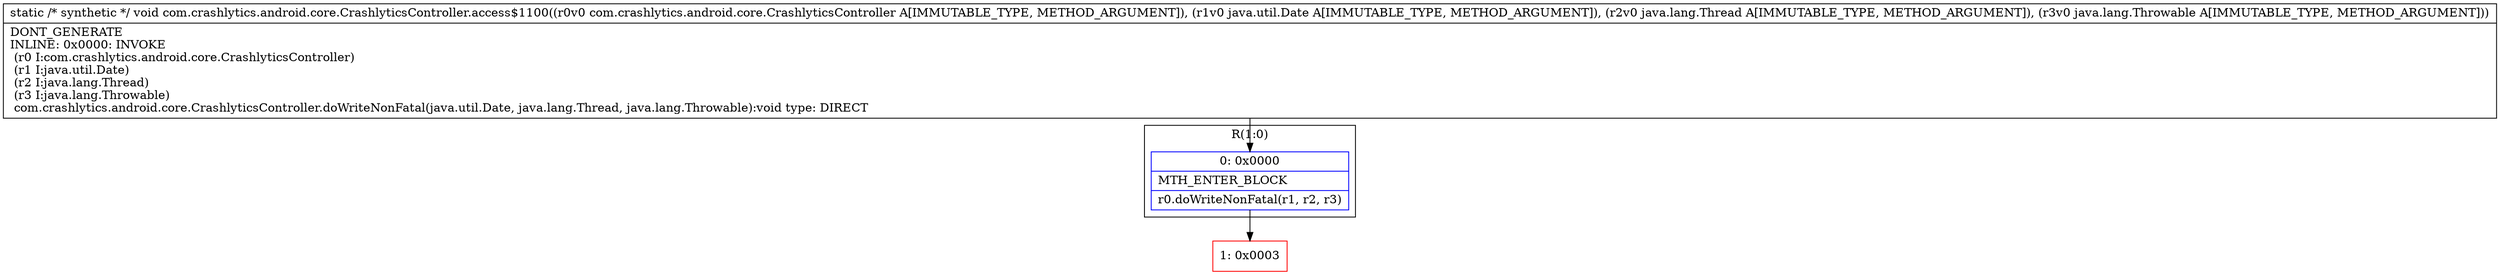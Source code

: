 digraph "CFG forcom.crashlytics.android.core.CrashlyticsController.access$1100(Lcom\/crashlytics\/android\/core\/CrashlyticsController;Ljava\/util\/Date;Ljava\/lang\/Thread;Ljava\/lang\/Throwable;)V" {
subgraph cluster_Region_304772788 {
label = "R(1:0)";
node [shape=record,color=blue];
Node_0 [shape=record,label="{0\:\ 0x0000|MTH_ENTER_BLOCK\l|r0.doWriteNonFatal(r1, r2, r3)\l}"];
}
Node_1 [shape=record,color=red,label="{1\:\ 0x0003}"];
MethodNode[shape=record,label="{static \/* synthetic *\/ void com.crashlytics.android.core.CrashlyticsController.access$1100((r0v0 com.crashlytics.android.core.CrashlyticsController A[IMMUTABLE_TYPE, METHOD_ARGUMENT]), (r1v0 java.util.Date A[IMMUTABLE_TYPE, METHOD_ARGUMENT]), (r2v0 java.lang.Thread A[IMMUTABLE_TYPE, METHOD_ARGUMENT]), (r3v0 java.lang.Throwable A[IMMUTABLE_TYPE, METHOD_ARGUMENT]))  | DONT_GENERATE\lINLINE: 0x0000: INVOKE  \l  (r0 I:com.crashlytics.android.core.CrashlyticsController)\l  (r1 I:java.util.Date)\l  (r2 I:java.lang.Thread)\l  (r3 I:java.lang.Throwable)\l com.crashlytics.android.core.CrashlyticsController.doWriteNonFatal(java.util.Date, java.lang.Thread, java.lang.Throwable):void type: DIRECT\l}"];
MethodNode -> Node_0;
Node_0 -> Node_1;
}


